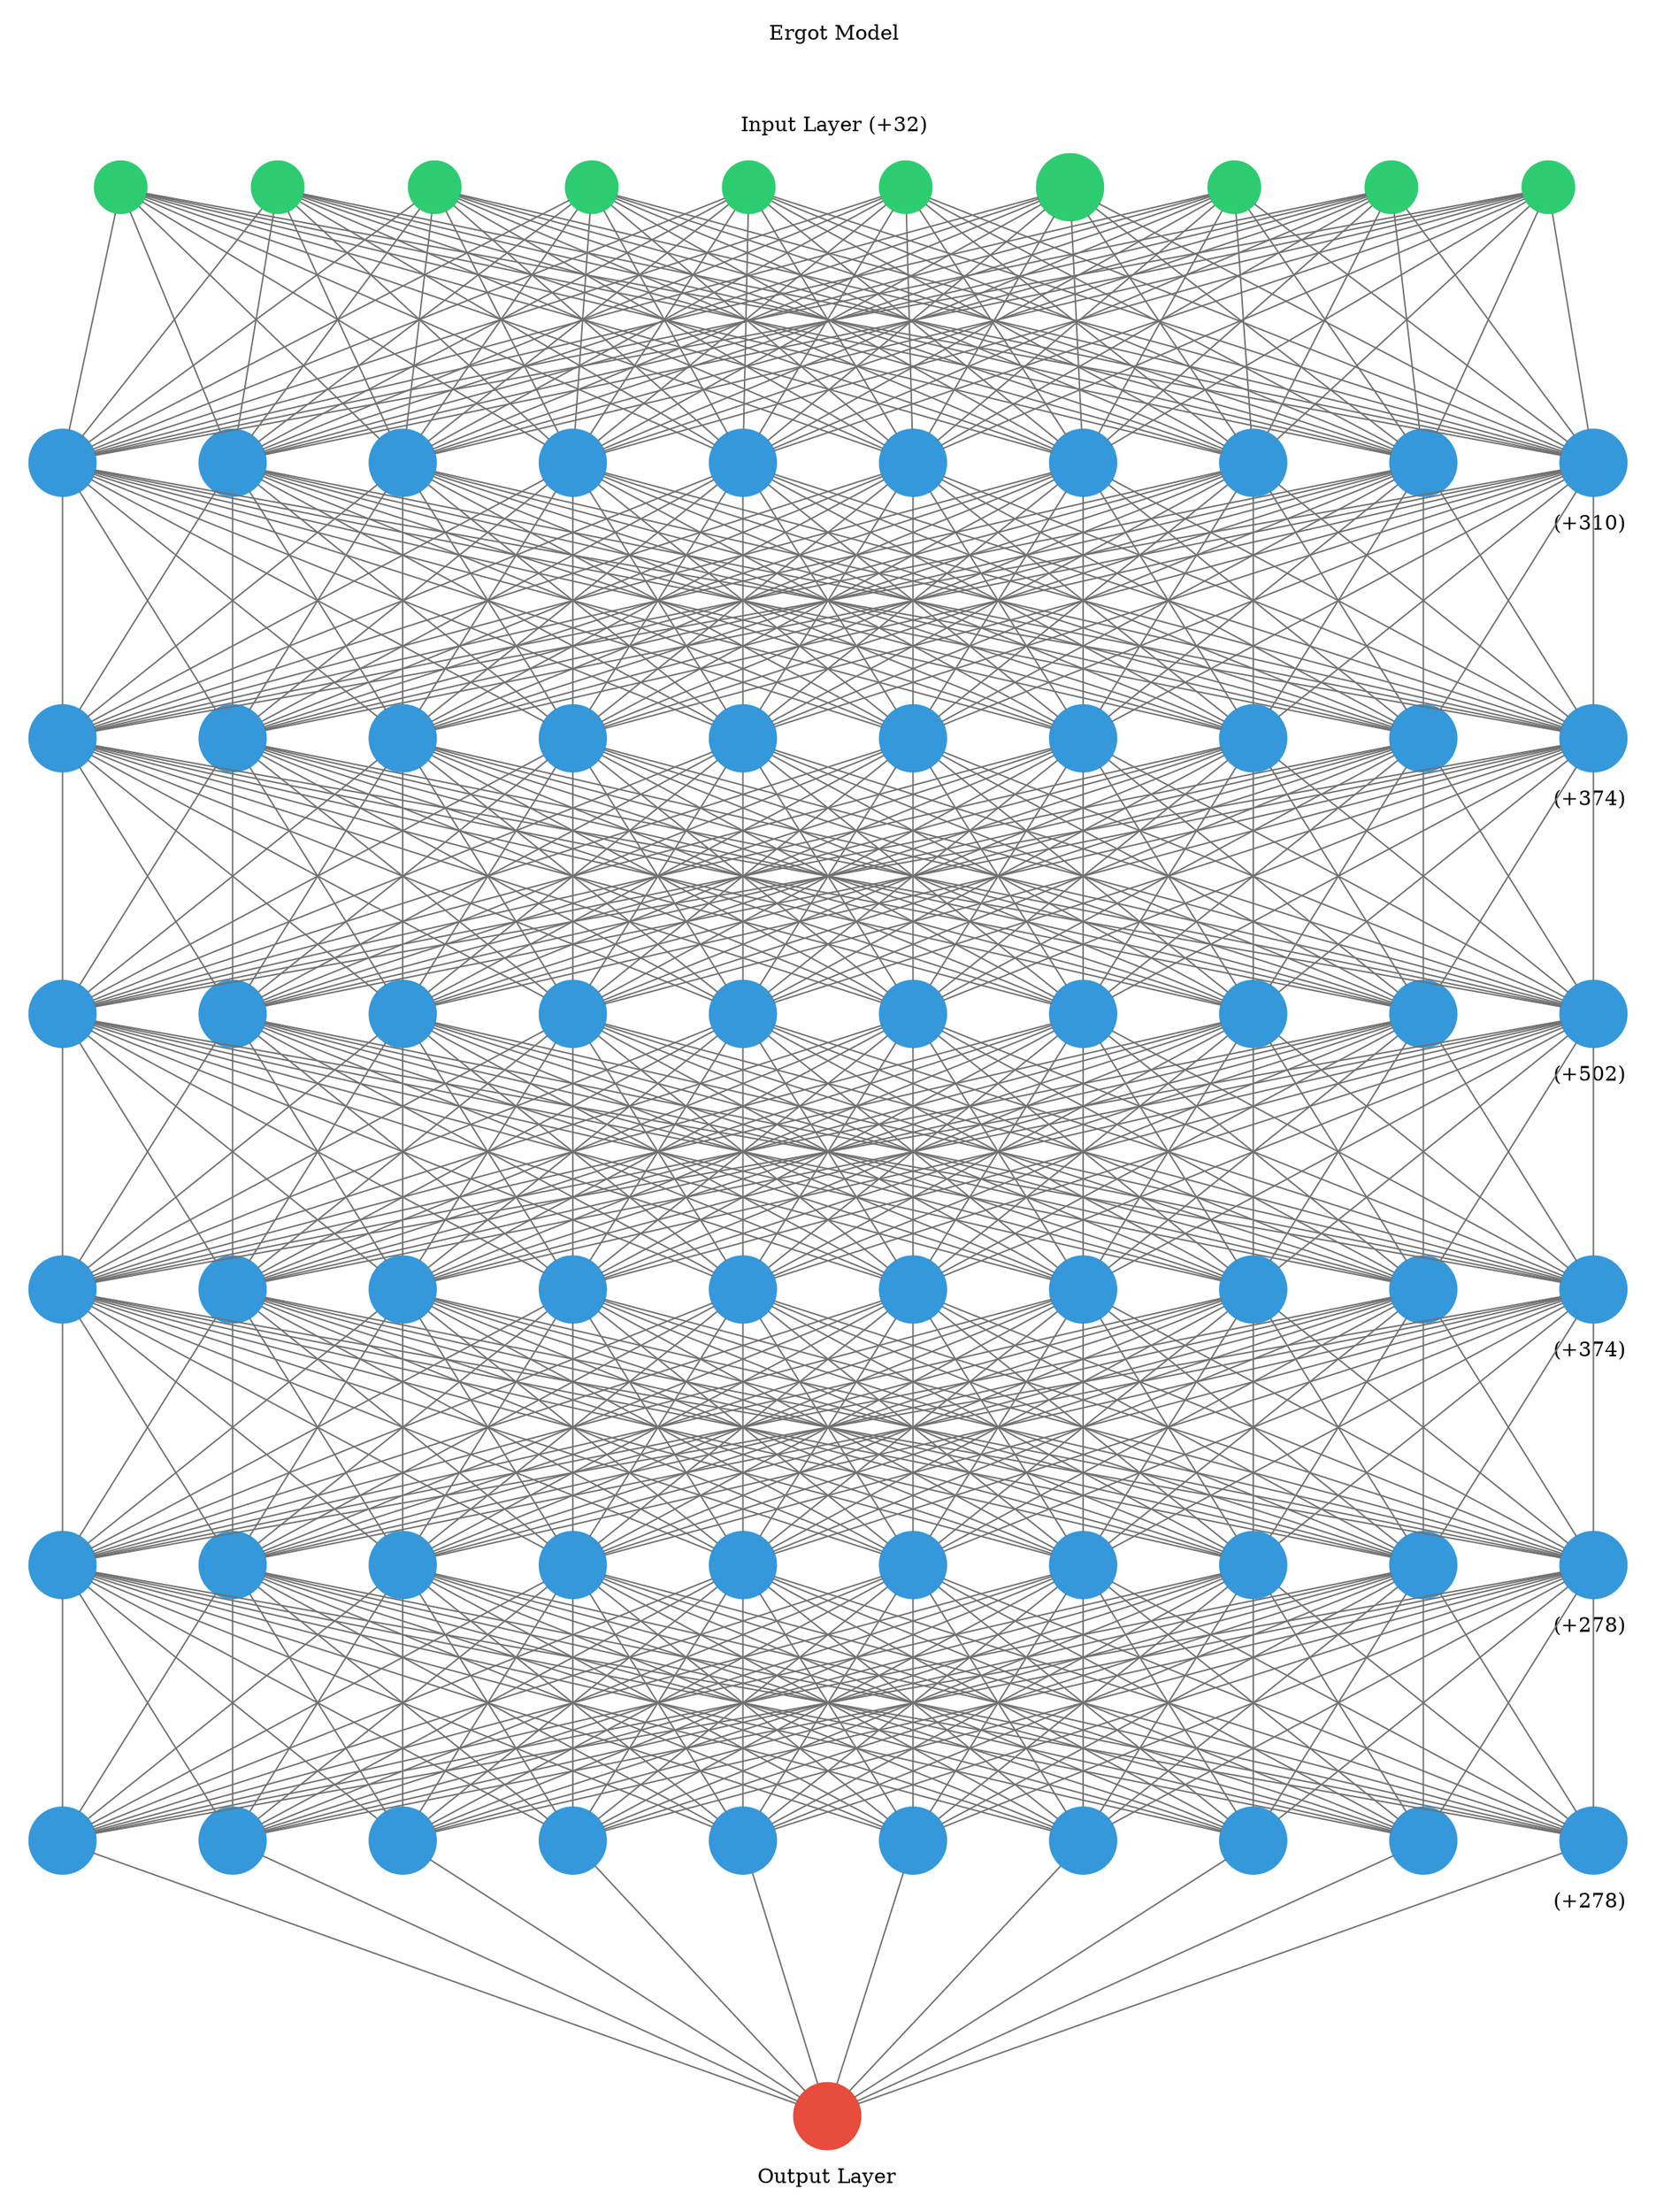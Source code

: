 digraph g {
	graph [nodesep=1 ranksep=2 splines=false]
	edge [arrowhead=none color="#707070"]
	subgraph cluster_input {
		node [color="#2ecc71" fontcolor="#2ecc71" shape=circle style=filled]
		color=white
		1
		label="Ergot Model



Input Layer (+32)"
		rank=same
		2
		label="Ergot Model



Input Layer (+32)"
		rank=same
		3
		label="Ergot Model



Input Layer (+32)"
		rank=same
		4
		label="Ergot Model



Input Layer (+32)"
		rank=same
		5
		label="Ergot Model



Input Layer (+32)"
		rank=same
		6
		label="Ergot Model



Input Layer (+32)"
		rank=same
		7
		label="Ergot Model



Input Layer (+32)"
		rank=same
		8
		label="Ergot Model



Input Layer (+32)"
		rank=same
		9
		label="Ergot Model



Input Layer (+32)"
		rank=same
		10
		label="Ergot Model



Input Layer (+32)"
		rank=same
	}
	1 -> 11
	2 -> 11
	3 -> 11
	4 -> 11
	5 -> 11
	6 -> 11
	7 -> 11
	8 -> 11
	9 -> 11
	10 -> 11
	1 -> 12
	2 -> 12
	3 -> 12
	4 -> 12
	5 -> 12
	6 -> 12
	7 -> 12
	8 -> 12
	9 -> 12
	10 -> 12
	1 -> 13
	2 -> 13
	3 -> 13
	4 -> 13
	5 -> 13
	6 -> 13
	7 -> 13
	8 -> 13
	9 -> 13
	10 -> 13
	1 -> 14
	2 -> 14
	3 -> 14
	4 -> 14
	5 -> 14
	6 -> 14
	7 -> 14
	8 -> 14
	9 -> 14
	10 -> 14
	1 -> 15
	2 -> 15
	3 -> 15
	4 -> 15
	5 -> 15
	6 -> 15
	7 -> 15
	8 -> 15
	9 -> 15
	10 -> 15
	1 -> 16
	2 -> 16
	3 -> 16
	4 -> 16
	5 -> 16
	6 -> 16
	7 -> 16
	8 -> 16
	9 -> 16
	10 -> 16
	1 -> 17
	2 -> 17
	3 -> 17
	4 -> 17
	5 -> 17
	6 -> 17
	7 -> 17
	8 -> 17
	9 -> 17
	10 -> 17
	1 -> 18
	2 -> 18
	3 -> 18
	4 -> 18
	5 -> 18
	6 -> 18
	7 -> 18
	8 -> 18
	9 -> 18
	10 -> 18
	1 -> 19
	2 -> 19
	3 -> 19
	4 -> 19
	5 -> 19
	6 -> 19
	7 -> 19
	8 -> 19
	9 -> 19
	10 -> 19
	1 -> 20
	2 -> 20
	3 -> 20
	4 -> 20
	5 -> 20
	6 -> 20
	7 -> 20
	8 -> 20
	9 -> 20
	10 -> 20
	subgraph cluster_1 {
		color=white
		rank=same
		label=" (+310)" labeljust=right labelloc=b
		11 [color="#3498db" fontcolor="#3498db" shape=circle style=filled]
		12 [color="#3498db" fontcolor="#3498db" shape=circle style=filled]
		13 [color="#3498db" fontcolor="#3498db" shape=circle style=filled]
		14 [color="#3498db" fontcolor="#3498db" shape=circle style=filled]
		15 [color="#3498db" fontcolor="#3498db" shape=circle style=filled]
		16 [color="#3498db" fontcolor="#3498db" shape=circle style=filled]
		17 [color="#3498db" fontcolor="#3498db" shape=circle style=filled]
		18 [color="#3498db" fontcolor="#3498db" shape=circle style=filled]
		19 [color="#3498db" fontcolor="#3498db" shape=circle style=filled]
		20 [color="#3498db" fontcolor="#3498db" shape=circle style=filled]
	}
	11 -> 21
	12 -> 21
	13 -> 21
	14 -> 21
	15 -> 21
	16 -> 21
	17 -> 21
	18 -> 21
	19 -> 21
	20 -> 21
	11 -> 22
	12 -> 22
	13 -> 22
	14 -> 22
	15 -> 22
	16 -> 22
	17 -> 22
	18 -> 22
	19 -> 22
	20 -> 22
	11 -> 23
	12 -> 23
	13 -> 23
	14 -> 23
	15 -> 23
	16 -> 23
	17 -> 23
	18 -> 23
	19 -> 23
	20 -> 23
	11 -> 24
	12 -> 24
	13 -> 24
	14 -> 24
	15 -> 24
	16 -> 24
	17 -> 24
	18 -> 24
	19 -> 24
	20 -> 24
	11 -> 25
	12 -> 25
	13 -> 25
	14 -> 25
	15 -> 25
	16 -> 25
	17 -> 25
	18 -> 25
	19 -> 25
	20 -> 25
	11 -> 26
	12 -> 26
	13 -> 26
	14 -> 26
	15 -> 26
	16 -> 26
	17 -> 26
	18 -> 26
	19 -> 26
	20 -> 26
	11 -> 27
	12 -> 27
	13 -> 27
	14 -> 27
	15 -> 27
	16 -> 27
	17 -> 27
	18 -> 27
	19 -> 27
	20 -> 27
	11 -> 28
	12 -> 28
	13 -> 28
	14 -> 28
	15 -> 28
	16 -> 28
	17 -> 28
	18 -> 28
	19 -> 28
	20 -> 28
	11 -> 29
	12 -> 29
	13 -> 29
	14 -> 29
	15 -> 29
	16 -> 29
	17 -> 29
	18 -> 29
	19 -> 29
	20 -> 29
	11 -> 30
	12 -> 30
	13 -> 30
	14 -> 30
	15 -> 30
	16 -> 30
	17 -> 30
	18 -> 30
	19 -> 30
	20 -> 30
	subgraph cluster_2 {
		color=white
		rank=same
		label=" (+374)" labeljust=right labelloc=b
		21 [color="#3498db" fontcolor="#3498db" shape=circle style=filled]
		22 [color="#3498db" fontcolor="#3498db" shape=circle style=filled]
		23 [color="#3498db" fontcolor="#3498db" shape=circle style=filled]
		24 [color="#3498db" fontcolor="#3498db" shape=circle style=filled]
		25 [color="#3498db" fontcolor="#3498db" shape=circle style=filled]
		26 [color="#3498db" fontcolor="#3498db" shape=circle style=filled]
		27 [color="#3498db" fontcolor="#3498db" shape=circle style=filled]
		28 [color="#3498db" fontcolor="#3498db" shape=circle style=filled]
		29 [color="#3498db" fontcolor="#3498db" shape=circle style=filled]
		30 [color="#3498db" fontcolor="#3498db" shape=circle style=filled]
	}
	21 -> 31
	22 -> 31
	23 -> 31
	24 -> 31
	25 -> 31
	26 -> 31
	27 -> 31
	28 -> 31
	29 -> 31
	30 -> 31
	21 -> 32
	22 -> 32
	23 -> 32
	24 -> 32
	25 -> 32
	26 -> 32
	27 -> 32
	28 -> 32
	29 -> 32
	30 -> 32
	21 -> 33
	22 -> 33
	23 -> 33
	24 -> 33
	25 -> 33
	26 -> 33
	27 -> 33
	28 -> 33
	29 -> 33
	30 -> 33
	21 -> 34
	22 -> 34
	23 -> 34
	24 -> 34
	25 -> 34
	26 -> 34
	27 -> 34
	28 -> 34
	29 -> 34
	30 -> 34
	21 -> 35
	22 -> 35
	23 -> 35
	24 -> 35
	25 -> 35
	26 -> 35
	27 -> 35
	28 -> 35
	29 -> 35
	30 -> 35
	21 -> 36
	22 -> 36
	23 -> 36
	24 -> 36
	25 -> 36
	26 -> 36
	27 -> 36
	28 -> 36
	29 -> 36
	30 -> 36
	21 -> 37
	22 -> 37
	23 -> 37
	24 -> 37
	25 -> 37
	26 -> 37
	27 -> 37
	28 -> 37
	29 -> 37
	30 -> 37
	21 -> 38
	22 -> 38
	23 -> 38
	24 -> 38
	25 -> 38
	26 -> 38
	27 -> 38
	28 -> 38
	29 -> 38
	30 -> 38
	21 -> 39
	22 -> 39
	23 -> 39
	24 -> 39
	25 -> 39
	26 -> 39
	27 -> 39
	28 -> 39
	29 -> 39
	30 -> 39
	21 -> 40
	22 -> 40
	23 -> 40
	24 -> 40
	25 -> 40
	26 -> 40
	27 -> 40
	28 -> 40
	29 -> 40
	30 -> 40
	subgraph cluster_3 {
		color=white
		rank=same
		label=" (+502)" labeljust=right labelloc=b
		31 [color="#3498db" fontcolor="#3498db" shape=circle style=filled]
		32 [color="#3498db" fontcolor="#3498db" shape=circle style=filled]
		33 [color="#3498db" fontcolor="#3498db" shape=circle style=filled]
		34 [color="#3498db" fontcolor="#3498db" shape=circle style=filled]
		35 [color="#3498db" fontcolor="#3498db" shape=circle style=filled]
		36 [color="#3498db" fontcolor="#3498db" shape=circle style=filled]
		37 [color="#3498db" fontcolor="#3498db" shape=circle style=filled]
		38 [color="#3498db" fontcolor="#3498db" shape=circle style=filled]
		39 [color="#3498db" fontcolor="#3498db" shape=circle style=filled]
		40 [color="#3498db" fontcolor="#3498db" shape=circle style=filled]
	}
	31 -> 41
	32 -> 41
	33 -> 41
	34 -> 41
	35 -> 41
	36 -> 41
	37 -> 41
	38 -> 41
	39 -> 41
	40 -> 41
	31 -> 42
	32 -> 42
	33 -> 42
	34 -> 42
	35 -> 42
	36 -> 42
	37 -> 42
	38 -> 42
	39 -> 42
	40 -> 42
	31 -> 43
	32 -> 43
	33 -> 43
	34 -> 43
	35 -> 43
	36 -> 43
	37 -> 43
	38 -> 43
	39 -> 43
	40 -> 43
	31 -> 44
	32 -> 44
	33 -> 44
	34 -> 44
	35 -> 44
	36 -> 44
	37 -> 44
	38 -> 44
	39 -> 44
	40 -> 44
	31 -> 45
	32 -> 45
	33 -> 45
	34 -> 45
	35 -> 45
	36 -> 45
	37 -> 45
	38 -> 45
	39 -> 45
	40 -> 45
	31 -> 46
	32 -> 46
	33 -> 46
	34 -> 46
	35 -> 46
	36 -> 46
	37 -> 46
	38 -> 46
	39 -> 46
	40 -> 46
	31 -> 47
	32 -> 47
	33 -> 47
	34 -> 47
	35 -> 47
	36 -> 47
	37 -> 47
	38 -> 47
	39 -> 47
	40 -> 47
	31 -> 48
	32 -> 48
	33 -> 48
	34 -> 48
	35 -> 48
	36 -> 48
	37 -> 48
	38 -> 48
	39 -> 48
	40 -> 48
	31 -> 49
	32 -> 49
	33 -> 49
	34 -> 49
	35 -> 49
	36 -> 49
	37 -> 49
	38 -> 49
	39 -> 49
	40 -> 49
	31 -> 50
	32 -> 50
	33 -> 50
	34 -> 50
	35 -> 50
	36 -> 50
	37 -> 50
	38 -> 50
	39 -> 50
	40 -> 50
	subgraph cluster_4 {
		color=white
		rank=same
		label=" (+374)" labeljust=right labelloc=b
		41 [color="#3498db" fontcolor="#3498db" shape=circle style=filled]
		42 [color="#3498db" fontcolor="#3498db" shape=circle style=filled]
		43 [color="#3498db" fontcolor="#3498db" shape=circle style=filled]
		44 [color="#3498db" fontcolor="#3498db" shape=circle style=filled]
		45 [color="#3498db" fontcolor="#3498db" shape=circle style=filled]
		46 [color="#3498db" fontcolor="#3498db" shape=circle style=filled]
		47 [color="#3498db" fontcolor="#3498db" shape=circle style=filled]
		48 [color="#3498db" fontcolor="#3498db" shape=circle style=filled]
		49 [color="#3498db" fontcolor="#3498db" shape=circle style=filled]
		50 [color="#3498db" fontcolor="#3498db" shape=circle style=filled]
	}
	41 -> 51
	42 -> 51
	43 -> 51
	44 -> 51
	45 -> 51
	46 -> 51
	47 -> 51
	48 -> 51
	49 -> 51
	50 -> 51
	41 -> 52
	42 -> 52
	43 -> 52
	44 -> 52
	45 -> 52
	46 -> 52
	47 -> 52
	48 -> 52
	49 -> 52
	50 -> 52
	41 -> 53
	42 -> 53
	43 -> 53
	44 -> 53
	45 -> 53
	46 -> 53
	47 -> 53
	48 -> 53
	49 -> 53
	50 -> 53
	41 -> 54
	42 -> 54
	43 -> 54
	44 -> 54
	45 -> 54
	46 -> 54
	47 -> 54
	48 -> 54
	49 -> 54
	50 -> 54
	41 -> 55
	42 -> 55
	43 -> 55
	44 -> 55
	45 -> 55
	46 -> 55
	47 -> 55
	48 -> 55
	49 -> 55
	50 -> 55
	41 -> 56
	42 -> 56
	43 -> 56
	44 -> 56
	45 -> 56
	46 -> 56
	47 -> 56
	48 -> 56
	49 -> 56
	50 -> 56
	41 -> 57
	42 -> 57
	43 -> 57
	44 -> 57
	45 -> 57
	46 -> 57
	47 -> 57
	48 -> 57
	49 -> 57
	50 -> 57
	41 -> 58
	42 -> 58
	43 -> 58
	44 -> 58
	45 -> 58
	46 -> 58
	47 -> 58
	48 -> 58
	49 -> 58
	50 -> 58
	41 -> 59
	42 -> 59
	43 -> 59
	44 -> 59
	45 -> 59
	46 -> 59
	47 -> 59
	48 -> 59
	49 -> 59
	50 -> 59
	41 -> 60
	42 -> 60
	43 -> 60
	44 -> 60
	45 -> 60
	46 -> 60
	47 -> 60
	48 -> 60
	49 -> 60
	50 -> 60
	subgraph cluster_5 {
		color=white
		rank=same
		label=" (+278)" labeljust=right labelloc=b
		51 [color="#3498db" fontcolor="#3498db" shape=circle style=filled]
		52 [color="#3498db" fontcolor="#3498db" shape=circle style=filled]
		53 [color="#3498db" fontcolor="#3498db" shape=circle style=filled]
		54 [color="#3498db" fontcolor="#3498db" shape=circle style=filled]
		55 [color="#3498db" fontcolor="#3498db" shape=circle style=filled]
		56 [color="#3498db" fontcolor="#3498db" shape=circle style=filled]
		57 [color="#3498db" fontcolor="#3498db" shape=circle style=filled]
		58 [color="#3498db" fontcolor="#3498db" shape=circle style=filled]
		59 [color="#3498db" fontcolor="#3498db" shape=circle style=filled]
		60 [color="#3498db" fontcolor="#3498db" shape=circle style=filled]
	}
	51 -> 61
	52 -> 61
	53 -> 61
	54 -> 61
	55 -> 61
	56 -> 61
	57 -> 61
	58 -> 61
	59 -> 61
	60 -> 61
	51 -> 62
	52 -> 62
	53 -> 62
	54 -> 62
	55 -> 62
	56 -> 62
	57 -> 62
	58 -> 62
	59 -> 62
	60 -> 62
	51 -> 63
	52 -> 63
	53 -> 63
	54 -> 63
	55 -> 63
	56 -> 63
	57 -> 63
	58 -> 63
	59 -> 63
	60 -> 63
	51 -> 64
	52 -> 64
	53 -> 64
	54 -> 64
	55 -> 64
	56 -> 64
	57 -> 64
	58 -> 64
	59 -> 64
	60 -> 64
	51 -> 65
	52 -> 65
	53 -> 65
	54 -> 65
	55 -> 65
	56 -> 65
	57 -> 65
	58 -> 65
	59 -> 65
	60 -> 65
	51 -> 66
	52 -> 66
	53 -> 66
	54 -> 66
	55 -> 66
	56 -> 66
	57 -> 66
	58 -> 66
	59 -> 66
	60 -> 66
	51 -> 67
	52 -> 67
	53 -> 67
	54 -> 67
	55 -> 67
	56 -> 67
	57 -> 67
	58 -> 67
	59 -> 67
	60 -> 67
	51 -> 68
	52 -> 68
	53 -> 68
	54 -> 68
	55 -> 68
	56 -> 68
	57 -> 68
	58 -> 68
	59 -> 68
	60 -> 68
	51 -> 69
	52 -> 69
	53 -> 69
	54 -> 69
	55 -> 69
	56 -> 69
	57 -> 69
	58 -> 69
	59 -> 69
	60 -> 69
	51 -> 70
	52 -> 70
	53 -> 70
	54 -> 70
	55 -> 70
	56 -> 70
	57 -> 70
	58 -> 70
	59 -> 70
	60 -> 70
	subgraph cluster_6 {
		color=white
		rank=same
		label=" (+278)" labeljust=right labelloc=b
		61 [color="#3498db" fontcolor="#3498db" shape=circle style=filled]
		62 [color="#3498db" fontcolor="#3498db" shape=circle style=filled]
		63 [color="#3498db" fontcolor="#3498db" shape=circle style=filled]
		64 [color="#3498db" fontcolor="#3498db" shape=circle style=filled]
		65 [color="#3498db" fontcolor="#3498db" shape=circle style=filled]
		66 [color="#3498db" fontcolor="#3498db" shape=circle style=filled]
		67 [color="#3498db" fontcolor="#3498db" shape=circle style=filled]
		68 [color="#3498db" fontcolor="#3498db" shape=circle style=filled]
		69 [color="#3498db" fontcolor="#3498db" shape=circle style=filled]
		70 [color="#3498db" fontcolor="#3498db" shape=circle style=filled]
	}
	61 -> 71
	62 -> 71
	63 -> 71
	64 -> 71
	65 -> 71
	66 -> 71
	67 -> 71
	68 -> 71
	69 -> 71
	70 -> 71
	subgraph cluster_output {
		node [color="#2ecc71" fontcolor="#2ecc71" shape=circle style=filled]
		color=white
		rank=same
		labeljust=1
		71 [color="#e74c3c" fontcolor="#e74c3c" shape=circle style=filled]
		label="Output Layer" labelloc=bottom
	}
	arrowShape=none
}
